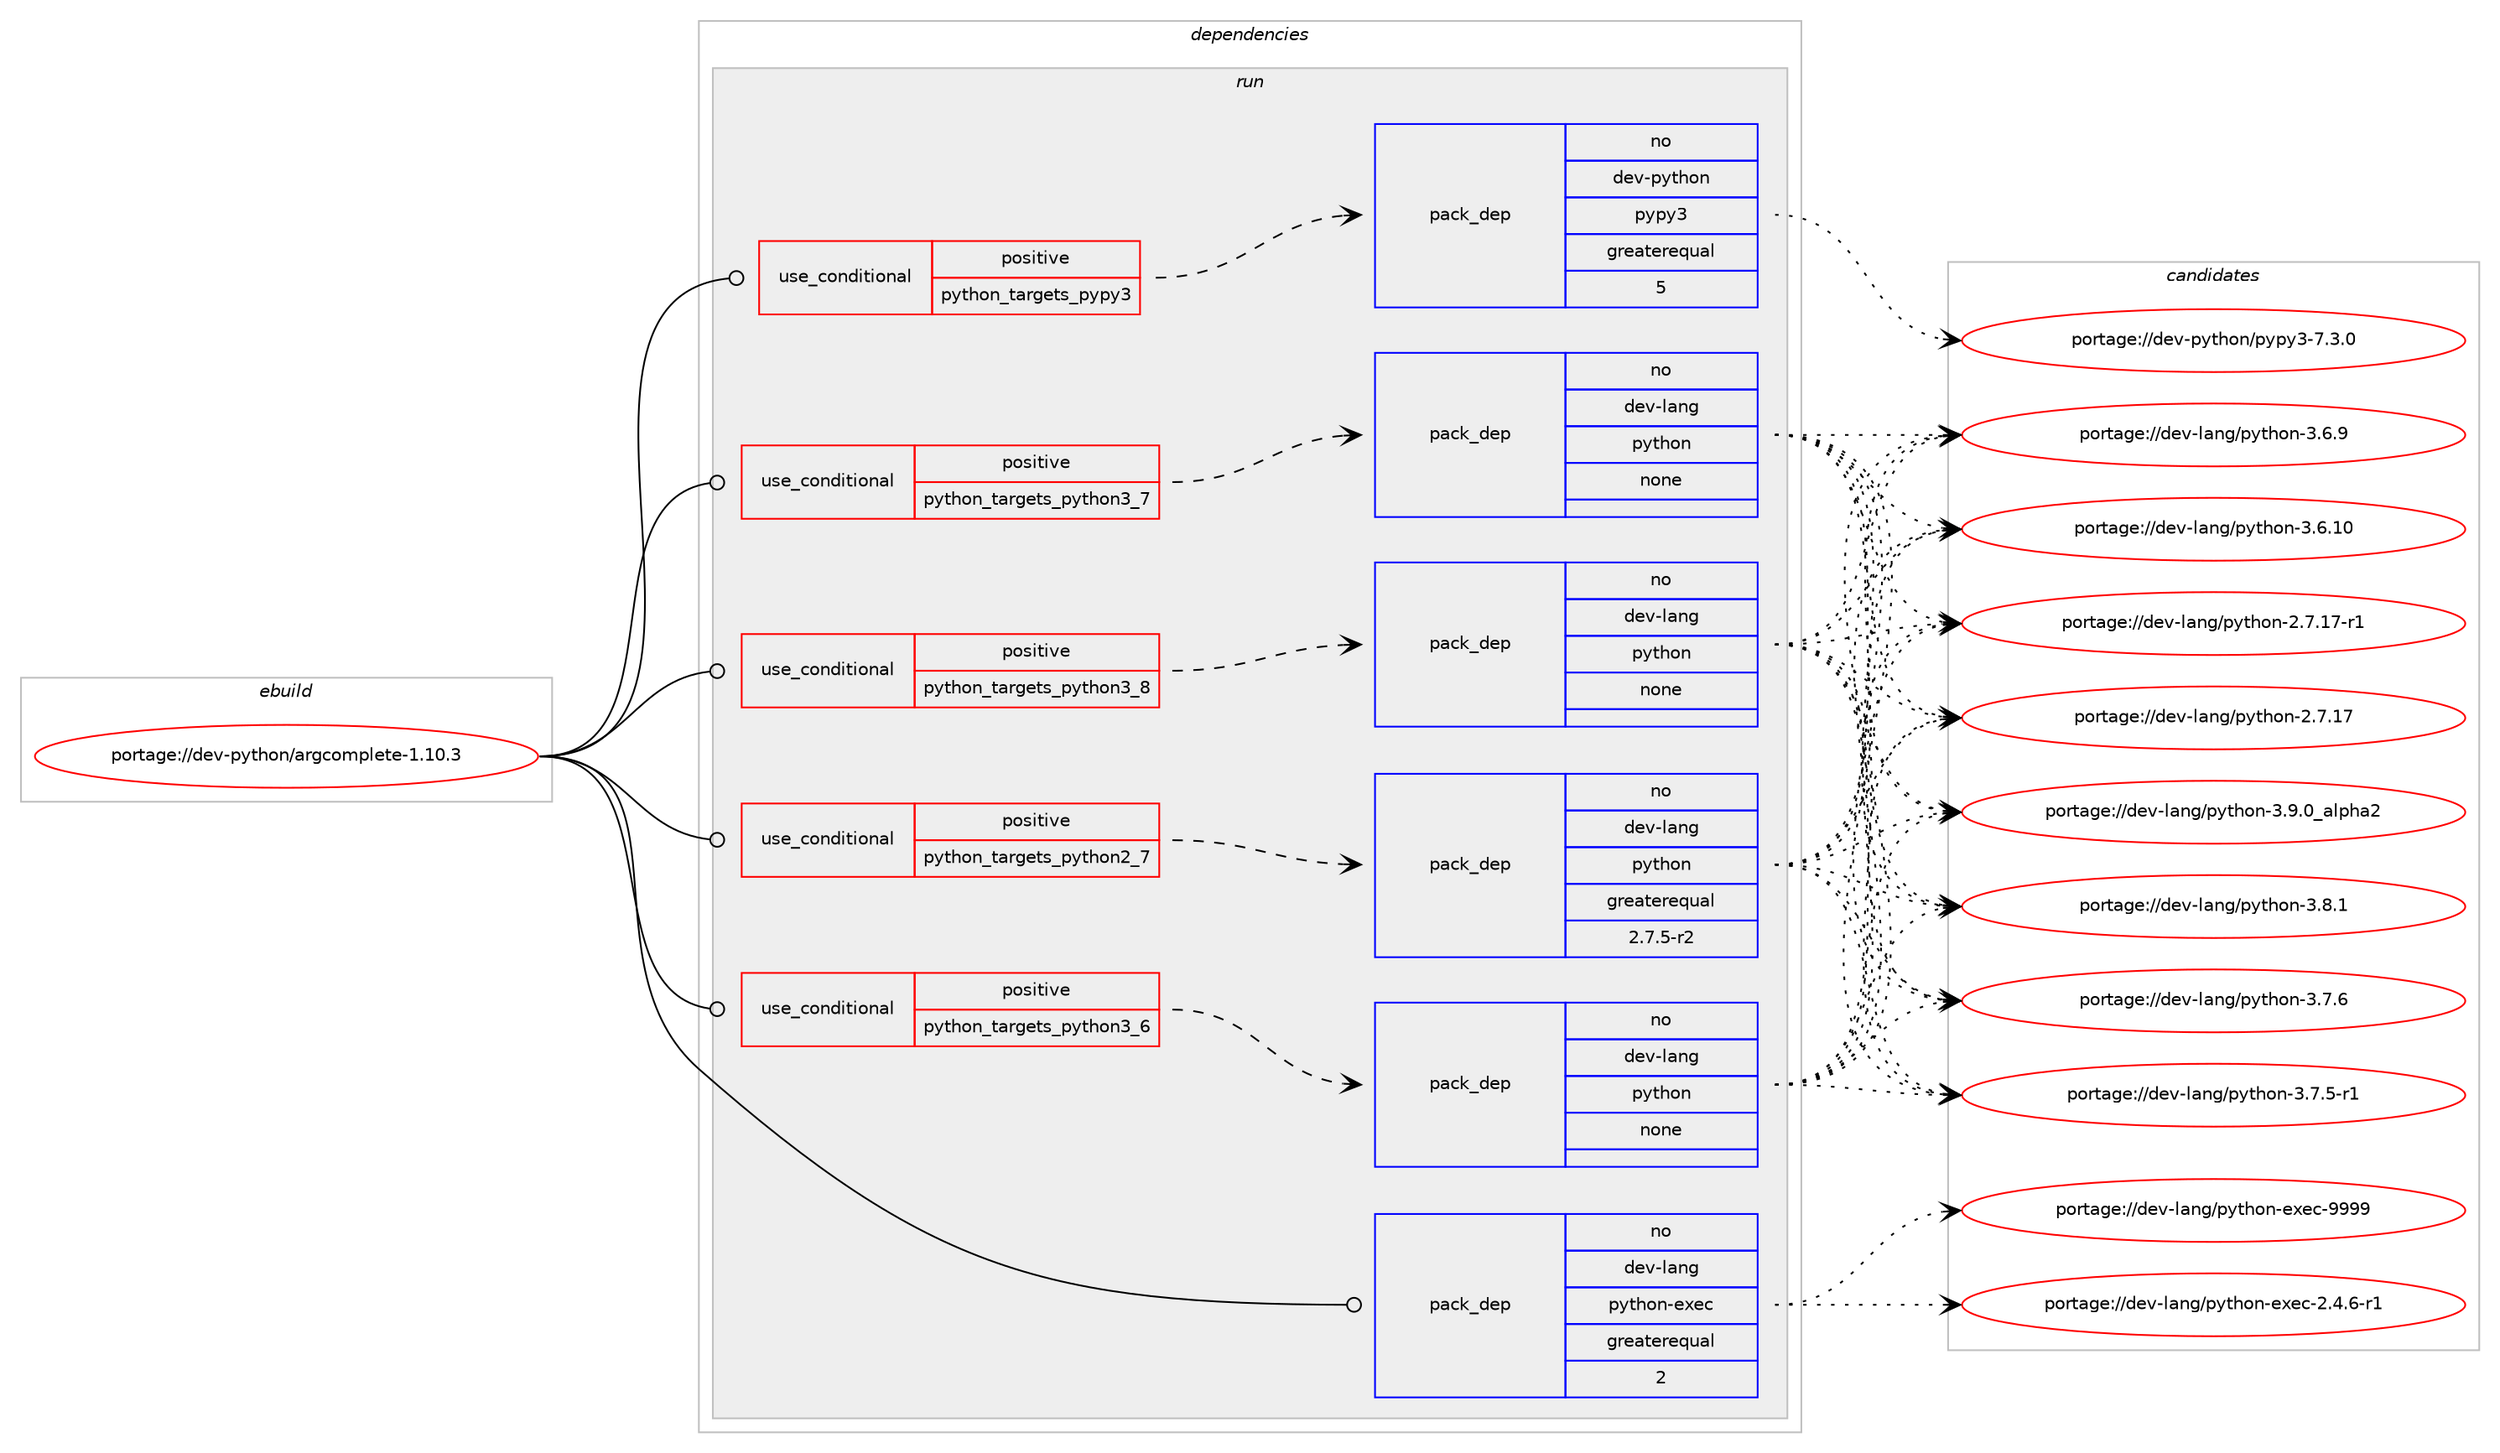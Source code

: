 digraph prolog {

# *************
# Graph options
# *************

newrank=true;
concentrate=true;
compound=true;
graph [rankdir=LR,fontname=Helvetica,fontsize=10,ranksep=1.5];#, ranksep=2.5, nodesep=0.2];
edge  [arrowhead=vee];
node  [fontname=Helvetica,fontsize=10];

# **********
# The ebuild
# **********

subgraph cluster_leftcol {
color=gray;
label=<<i>ebuild</i>>;
id [label="portage://dev-python/argcomplete-1.10.3", color=red, width=4, href="../dev-python/argcomplete-1.10.3.svg"];
}

# ****************
# The dependencies
# ****************

subgraph cluster_midcol {
color=gray;
label=<<i>dependencies</i>>;
subgraph cluster_compile {
fillcolor="#eeeeee";
style=filled;
label=<<i>compile</i>>;
}
subgraph cluster_compileandrun {
fillcolor="#eeeeee";
style=filled;
label=<<i>compile and run</i>>;
}
subgraph cluster_run {
fillcolor="#eeeeee";
style=filled;
label=<<i>run</i>>;
subgraph cond119008 {
dependency471589 [label=<<TABLE BORDER="0" CELLBORDER="1" CELLSPACING="0" CELLPADDING="4"><TR><TD ROWSPAN="3" CELLPADDING="10">use_conditional</TD></TR><TR><TD>positive</TD></TR><TR><TD>python_targets_pypy3</TD></TR></TABLE>>, shape=none, color=red];
subgraph pack347566 {
dependency471590 [label=<<TABLE BORDER="0" CELLBORDER="1" CELLSPACING="0" CELLPADDING="4" WIDTH="220"><TR><TD ROWSPAN="6" CELLPADDING="30">pack_dep</TD></TR><TR><TD WIDTH="110">no</TD></TR><TR><TD>dev-python</TD></TR><TR><TD>pypy3</TD></TR><TR><TD>greaterequal</TD></TR><TR><TD>5</TD></TR></TABLE>>, shape=none, color=blue];
}
dependency471589:e -> dependency471590:w [weight=20,style="dashed",arrowhead="vee"];
}
id:e -> dependency471589:w [weight=20,style="solid",arrowhead="odot"];
subgraph cond119009 {
dependency471591 [label=<<TABLE BORDER="0" CELLBORDER="1" CELLSPACING="0" CELLPADDING="4"><TR><TD ROWSPAN="3" CELLPADDING="10">use_conditional</TD></TR><TR><TD>positive</TD></TR><TR><TD>python_targets_python2_7</TD></TR></TABLE>>, shape=none, color=red];
subgraph pack347567 {
dependency471592 [label=<<TABLE BORDER="0" CELLBORDER="1" CELLSPACING="0" CELLPADDING="4" WIDTH="220"><TR><TD ROWSPAN="6" CELLPADDING="30">pack_dep</TD></TR><TR><TD WIDTH="110">no</TD></TR><TR><TD>dev-lang</TD></TR><TR><TD>python</TD></TR><TR><TD>greaterequal</TD></TR><TR><TD>2.7.5-r2</TD></TR></TABLE>>, shape=none, color=blue];
}
dependency471591:e -> dependency471592:w [weight=20,style="dashed",arrowhead="vee"];
}
id:e -> dependency471591:w [weight=20,style="solid",arrowhead="odot"];
subgraph cond119010 {
dependency471593 [label=<<TABLE BORDER="0" CELLBORDER="1" CELLSPACING="0" CELLPADDING="4"><TR><TD ROWSPAN="3" CELLPADDING="10">use_conditional</TD></TR><TR><TD>positive</TD></TR><TR><TD>python_targets_python3_6</TD></TR></TABLE>>, shape=none, color=red];
subgraph pack347568 {
dependency471594 [label=<<TABLE BORDER="0" CELLBORDER="1" CELLSPACING="0" CELLPADDING="4" WIDTH="220"><TR><TD ROWSPAN="6" CELLPADDING="30">pack_dep</TD></TR><TR><TD WIDTH="110">no</TD></TR><TR><TD>dev-lang</TD></TR><TR><TD>python</TD></TR><TR><TD>none</TD></TR><TR><TD></TD></TR></TABLE>>, shape=none, color=blue];
}
dependency471593:e -> dependency471594:w [weight=20,style="dashed",arrowhead="vee"];
}
id:e -> dependency471593:w [weight=20,style="solid",arrowhead="odot"];
subgraph cond119011 {
dependency471595 [label=<<TABLE BORDER="0" CELLBORDER="1" CELLSPACING="0" CELLPADDING="4"><TR><TD ROWSPAN="3" CELLPADDING="10">use_conditional</TD></TR><TR><TD>positive</TD></TR><TR><TD>python_targets_python3_7</TD></TR></TABLE>>, shape=none, color=red];
subgraph pack347569 {
dependency471596 [label=<<TABLE BORDER="0" CELLBORDER="1" CELLSPACING="0" CELLPADDING="4" WIDTH="220"><TR><TD ROWSPAN="6" CELLPADDING="30">pack_dep</TD></TR><TR><TD WIDTH="110">no</TD></TR><TR><TD>dev-lang</TD></TR><TR><TD>python</TD></TR><TR><TD>none</TD></TR><TR><TD></TD></TR></TABLE>>, shape=none, color=blue];
}
dependency471595:e -> dependency471596:w [weight=20,style="dashed",arrowhead="vee"];
}
id:e -> dependency471595:w [weight=20,style="solid",arrowhead="odot"];
subgraph cond119012 {
dependency471597 [label=<<TABLE BORDER="0" CELLBORDER="1" CELLSPACING="0" CELLPADDING="4"><TR><TD ROWSPAN="3" CELLPADDING="10">use_conditional</TD></TR><TR><TD>positive</TD></TR><TR><TD>python_targets_python3_8</TD></TR></TABLE>>, shape=none, color=red];
subgraph pack347570 {
dependency471598 [label=<<TABLE BORDER="0" CELLBORDER="1" CELLSPACING="0" CELLPADDING="4" WIDTH="220"><TR><TD ROWSPAN="6" CELLPADDING="30">pack_dep</TD></TR><TR><TD WIDTH="110">no</TD></TR><TR><TD>dev-lang</TD></TR><TR><TD>python</TD></TR><TR><TD>none</TD></TR><TR><TD></TD></TR></TABLE>>, shape=none, color=blue];
}
dependency471597:e -> dependency471598:w [weight=20,style="dashed",arrowhead="vee"];
}
id:e -> dependency471597:w [weight=20,style="solid",arrowhead="odot"];
subgraph pack347571 {
dependency471599 [label=<<TABLE BORDER="0" CELLBORDER="1" CELLSPACING="0" CELLPADDING="4" WIDTH="220"><TR><TD ROWSPAN="6" CELLPADDING="30">pack_dep</TD></TR><TR><TD WIDTH="110">no</TD></TR><TR><TD>dev-lang</TD></TR><TR><TD>python-exec</TD></TR><TR><TD>greaterequal</TD></TR><TR><TD>2</TD></TR></TABLE>>, shape=none, color=blue];
}
id:e -> dependency471599:w [weight=20,style="solid",arrowhead="odot"];
}
}

# **************
# The candidates
# **************

subgraph cluster_choices {
rank=same;
color=gray;
label=<<i>candidates</i>>;

subgraph choice347566 {
color=black;
nodesep=1;
choice100101118451121211161041111104711212111212151455546514648 [label="portage://dev-python/pypy3-7.3.0", color=red, width=4,href="../dev-python/pypy3-7.3.0.svg"];
dependency471590:e -> choice100101118451121211161041111104711212111212151455546514648:w [style=dotted,weight="100"];
}
subgraph choice347567 {
color=black;
nodesep=1;
choice10010111845108971101034711212111610411111045514657464895971081121049750 [label="portage://dev-lang/python-3.9.0_alpha2", color=red, width=4,href="../dev-lang/python-3.9.0_alpha2.svg"];
choice100101118451089711010347112121116104111110455146564649 [label="portage://dev-lang/python-3.8.1", color=red, width=4,href="../dev-lang/python-3.8.1.svg"];
choice100101118451089711010347112121116104111110455146554654 [label="portage://dev-lang/python-3.7.6", color=red, width=4,href="../dev-lang/python-3.7.6.svg"];
choice1001011184510897110103471121211161041111104551465546534511449 [label="portage://dev-lang/python-3.7.5-r1", color=red, width=4,href="../dev-lang/python-3.7.5-r1.svg"];
choice100101118451089711010347112121116104111110455146544657 [label="portage://dev-lang/python-3.6.9", color=red, width=4,href="../dev-lang/python-3.6.9.svg"];
choice10010111845108971101034711212111610411111045514654464948 [label="portage://dev-lang/python-3.6.10", color=red, width=4,href="../dev-lang/python-3.6.10.svg"];
choice100101118451089711010347112121116104111110455046554649554511449 [label="portage://dev-lang/python-2.7.17-r1", color=red, width=4,href="../dev-lang/python-2.7.17-r1.svg"];
choice10010111845108971101034711212111610411111045504655464955 [label="portage://dev-lang/python-2.7.17", color=red, width=4,href="../dev-lang/python-2.7.17.svg"];
dependency471592:e -> choice10010111845108971101034711212111610411111045514657464895971081121049750:w [style=dotted,weight="100"];
dependency471592:e -> choice100101118451089711010347112121116104111110455146564649:w [style=dotted,weight="100"];
dependency471592:e -> choice100101118451089711010347112121116104111110455146554654:w [style=dotted,weight="100"];
dependency471592:e -> choice1001011184510897110103471121211161041111104551465546534511449:w [style=dotted,weight="100"];
dependency471592:e -> choice100101118451089711010347112121116104111110455146544657:w [style=dotted,weight="100"];
dependency471592:e -> choice10010111845108971101034711212111610411111045514654464948:w [style=dotted,weight="100"];
dependency471592:e -> choice100101118451089711010347112121116104111110455046554649554511449:w [style=dotted,weight="100"];
dependency471592:e -> choice10010111845108971101034711212111610411111045504655464955:w [style=dotted,weight="100"];
}
subgraph choice347568 {
color=black;
nodesep=1;
choice10010111845108971101034711212111610411111045514657464895971081121049750 [label="portage://dev-lang/python-3.9.0_alpha2", color=red, width=4,href="../dev-lang/python-3.9.0_alpha2.svg"];
choice100101118451089711010347112121116104111110455146564649 [label="portage://dev-lang/python-3.8.1", color=red, width=4,href="../dev-lang/python-3.8.1.svg"];
choice100101118451089711010347112121116104111110455146554654 [label="portage://dev-lang/python-3.7.6", color=red, width=4,href="../dev-lang/python-3.7.6.svg"];
choice1001011184510897110103471121211161041111104551465546534511449 [label="portage://dev-lang/python-3.7.5-r1", color=red, width=4,href="../dev-lang/python-3.7.5-r1.svg"];
choice100101118451089711010347112121116104111110455146544657 [label="portage://dev-lang/python-3.6.9", color=red, width=4,href="../dev-lang/python-3.6.9.svg"];
choice10010111845108971101034711212111610411111045514654464948 [label="portage://dev-lang/python-3.6.10", color=red, width=4,href="../dev-lang/python-3.6.10.svg"];
choice100101118451089711010347112121116104111110455046554649554511449 [label="portage://dev-lang/python-2.7.17-r1", color=red, width=4,href="../dev-lang/python-2.7.17-r1.svg"];
choice10010111845108971101034711212111610411111045504655464955 [label="portage://dev-lang/python-2.7.17", color=red, width=4,href="../dev-lang/python-2.7.17.svg"];
dependency471594:e -> choice10010111845108971101034711212111610411111045514657464895971081121049750:w [style=dotted,weight="100"];
dependency471594:e -> choice100101118451089711010347112121116104111110455146564649:w [style=dotted,weight="100"];
dependency471594:e -> choice100101118451089711010347112121116104111110455146554654:w [style=dotted,weight="100"];
dependency471594:e -> choice1001011184510897110103471121211161041111104551465546534511449:w [style=dotted,weight="100"];
dependency471594:e -> choice100101118451089711010347112121116104111110455146544657:w [style=dotted,weight="100"];
dependency471594:e -> choice10010111845108971101034711212111610411111045514654464948:w [style=dotted,weight="100"];
dependency471594:e -> choice100101118451089711010347112121116104111110455046554649554511449:w [style=dotted,weight="100"];
dependency471594:e -> choice10010111845108971101034711212111610411111045504655464955:w [style=dotted,weight="100"];
}
subgraph choice347569 {
color=black;
nodesep=1;
choice10010111845108971101034711212111610411111045514657464895971081121049750 [label="portage://dev-lang/python-3.9.0_alpha2", color=red, width=4,href="../dev-lang/python-3.9.0_alpha2.svg"];
choice100101118451089711010347112121116104111110455146564649 [label="portage://dev-lang/python-3.8.1", color=red, width=4,href="../dev-lang/python-3.8.1.svg"];
choice100101118451089711010347112121116104111110455146554654 [label="portage://dev-lang/python-3.7.6", color=red, width=4,href="../dev-lang/python-3.7.6.svg"];
choice1001011184510897110103471121211161041111104551465546534511449 [label="portage://dev-lang/python-3.7.5-r1", color=red, width=4,href="../dev-lang/python-3.7.5-r1.svg"];
choice100101118451089711010347112121116104111110455146544657 [label="portage://dev-lang/python-3.6.9", color=red, width=4,href="../dev-lang/python-3.6.9.svg"];
choice10010111845108971101034711212111610411111045514654464948 [label="portage://dev-lang/python-3.6.10", color=red, width=4,href="../dev-lang/python-3.6.10.svg"];
choice100101118451089711010347112121116104111110455046554649554511449 [label="portage://dev-lang/python-2.7.17-r1", color=red, width=4,href="../dev-lang/python-2.7.17-r1.svg"];
choice10010111845108971101034711212111610411111045504655464955 [label="portage://dev-lang/python-2.7.17", color=red, width=4,href="../dev-lang/python-2.7.17.svg"];
dependency471596:e -> choice10010111845108971101034711212111610411111045514657464895971081121049750:w [style=dotted,weight="100"];
dependency471596:e -> choice100101118451089711010347112121116104111110455146564649:w [style=dotted,weight="100"];
dependency471596:e -> choice100101118451089711010347112121116104111110455146554654:w [style=dotted,weight="100"];
dependency471596:e -> choice1001011184510897110103471121211161041111104551465546534511449:w [style=dotted,weight="100"];
dependency471596:e -> choice100101118451089711010347112121116104111110455146544657:w [style=dotted,weight="100"];
dependency471596:e -> choice10010111845108971101034711212111610411111045514654464948:w [style=dotted,weight="100"];
dependency471596:e -> choice100101118451089711010347112121116104111110455046554649554511449:w [style=dotted,weight="100"];
dependency471596:e -> choice10010111845108971101034711212111610411111045504655464955:w [style=dotted,weight="100"];
}
subgraph choice347570 {
color=black;
nodesep=1;
choice10010111845108971101034711212111610411111045514657464895971081121049750 [label="portage://dev-lang/python-3.9.0_alpha2", color=red, width=4,href="../dev-lang/python-3.9.0_alpha2.svg"];
choice100101118451089711010347112121116104111110455146564649 [label="portage://dev-lang/python-3.8.1", color=red, width=4,href="../dev-lang/python-3.8.1.svg"];
choice100101118451089711010347112121116104111110455146554654 [label="portage://dev-lang/python-3.7.6", color=red, width=4,href="../dev-lang/python-3.7.6.svg"];
choice1001011184510897110103471121211161041111104551465546534511449 [label="portage://dev-lang/python-3.7.5-r1", color=red, width=4,href="../dev-lang/python-3.7.5-r1.svg"];
choice100101118451089711010347112121116104111110455146544657 [label="portage://dev-lang/python-3.6.9", color=red, width=4,href="../dev-lang/python-3.6.9.svg"];
choice10010111845108971101034711212111610411111045514654464948 [label="portage://dev-lang/python-3.6.10", color=red, width=4,href="../dev-lang/python-3.6.10.svg"];
choice100101118451089711010347112121116104111110455046554649554511449 [label="portage://dev-lang/python-2.7.17-r1", color=red, width=4,href="../dev-lang/python-2.7.17-r1.svg"];
choice10010111845108971101034711212111610411111045504655464955 [label="portage://dev-lang/python-2.7.17", color=red, width=4,href="../dev-lang/python-2.7.17.svg"];
dependency471598:e -> choice10010111845108971101034711212111610411111045514657464895971081121049750:w [style=dotted,weight="100"];
dependency471598:e -> choice100101118451089711010347112121116104111110455146564649:w [style=dotted,weight="100"];
dependency471598:e -> choice100101118451089711010347112121116104111110455146554654:w [style=dotted,weight="100"];
dependency471598:e -> choice1001011184510897110103471121211161041111104551465546534511449:w [style=dotted,weight="100"];
dependency471598:e -> choice100101118451089711010347112121116104111110455146544657:w [style=dotted,weight="100"];
dependency471598:e -> choice10010111845108971101034711212111610411111045514654464948:w [style=dotted,weight="100"];
dependency471598:e -> choice100101118451089711010347112121116104111110455046554649554511449:w [style=dotted,weight="100"];
dependency471598:e -> choice10010111845108971101034711212111610411111045504655464955:w [style=dotted,weight="100"];
}
subgraph choice347571 {
color=black;
nodesep=1;
choice10010111845108971101034711212111610411111045101120101994557575757 [label="portage://dev-lang/python-exec-9999", color=red, width=4,href="../dev-lang/python-exec-9999.svg"];
choice10010111845108971101034711212111610411111045101120101994550465246544511449 [label="portage://dev-lang/python-exec-2.4.6-r1", color=red, width=4,href="../dev-lang/python-exec-2.4.6-r1.svg"];
dependency471599:e -> choice10010111845108971101034711212111610411111045101120101994557575757:w [style=dotted,weight="100"];
dependency471599:e -> choice10010111845108971101034711212111610411111045101120101994550465246544511449:w [style=dotted,weight="100"];
}
}

}
